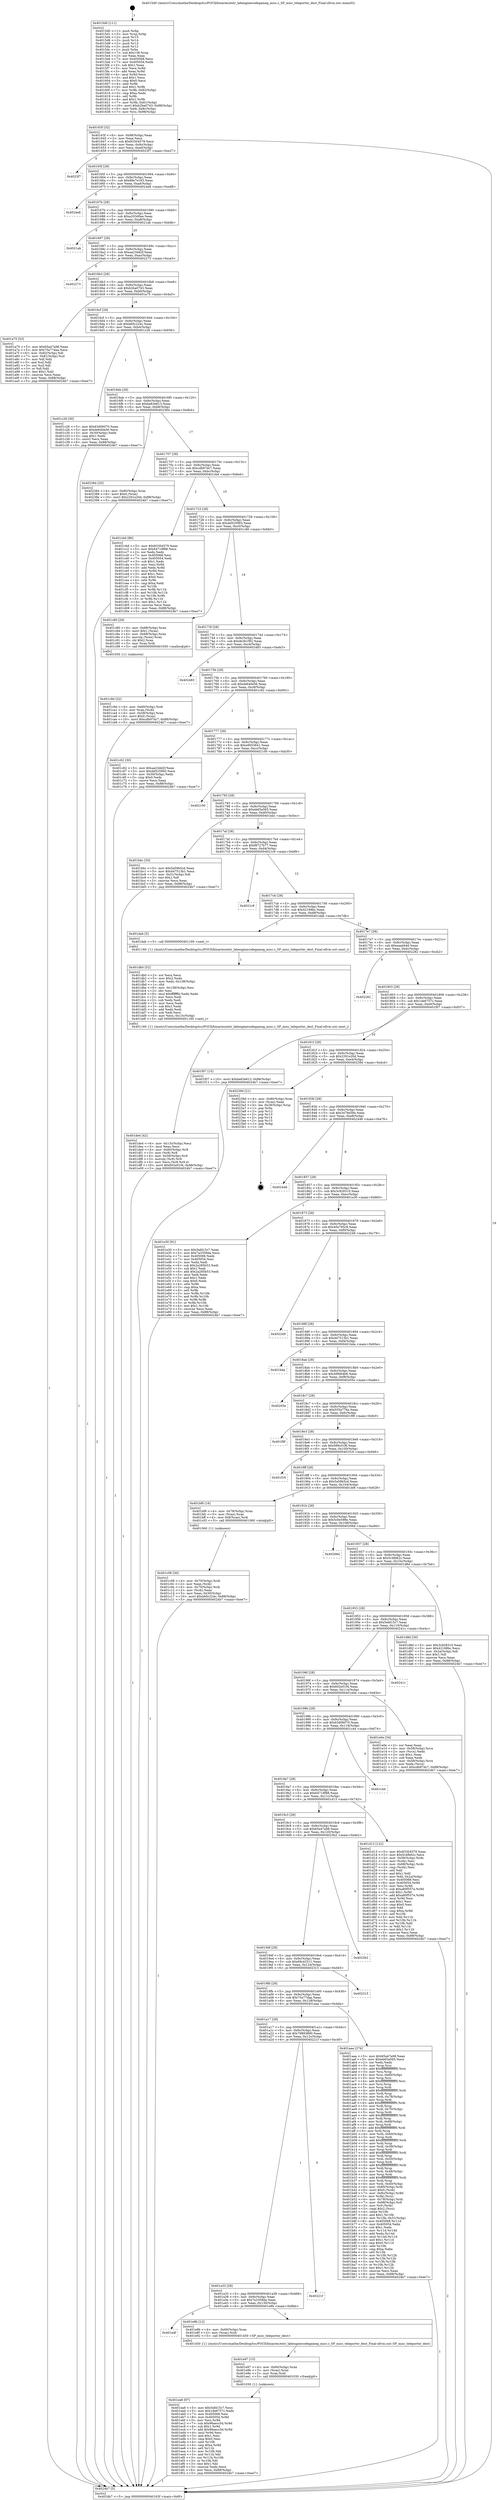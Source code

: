 digraph "0x4015d0" {
  label = "0x4015d0 (/mnt/c/Users/mathe/Desktop/tcc/POCII/binaries/extr_labenginecodegameg_misc.c_SP_misc_teleporter_dest_Final-ollvm.out::main(0))"
  labelloc = "t"
  node[shape=record]

  Entry [label="",width=0.3,height=0.3,shape=circle,fillcolor=black,style=filled]
  "0x40163f" [label="{
     0x40163f [32]\l
     | [instrs]\l
     &nbsp;&nbsp;0x40163f \<+6\>: mov -0x88(%rbp),%eax\l
     &nbsp;&nbsp;0x401645 \<+2\>: mov %eax,%ecx\l
     &nbsp;&nbsp;0x401647 \<+6\>: sub $0x83304579,%ecx\l
     &nbsp;&nbsp;0x40164d \<+6\>: mov %eax,-0x9c(%rbp)\l
     &nbsp;&nbsp;0x401653 \<+6\>: mov %ecx,-0xa0(%rbp)\l
     &nbsp;&nbsp;0x401659 \<+6\>: je 00000000004023f7 \<main+0xe27\>\l
  }"]
  "0x4023f7" [label="{
     0x4023f7\l
  }", style=dashed]
  "0x40165f" [label="{
     0x40165f [28]\l
     | [instrs]\l
     &nbsp;&nbsp;0x40165f \<+5\>: jmp 0000000000401664 \<main+0x94\>\l
     &nbsp;&nbsp;0x401664 \<+6\>: mov -0x9c(%rbp),%eax\l
     &nbsp;&nbsp;0x40166a \<+5\>: sub $0x88e7e163,%eax\l
     &nbsp;&nbsp;0x40166f \<+6\>: mov %eax,-0xa4(%rbp)\l
     &nbsp;&nbsp;0x401675 \<+6\>: je 00000000004024a8 \<main+0xed8\>\l
  }"]
  Exit [label="",width=0.3,height=0.3,shape=circle,fillcolor=black,style=filled,peripheries=2]
  "0x4024a8" [label="{
     0x4024a8\l
  }", style=dashed]
  "0x40167b" [label="{
     0x40167b [28]\l
     | [instrs]\l
     &nbsp;&nbsp;0x40167b \<+5\>: jmp 0000000000401680 \<main+0xb0\>\l
     &nbsp;&nbsp;0x401680 \<+6\>: mov -0x9c(%rbp),%eax\l
     &nbsp;&nbsp;0x401686 \<+5\>: sub $0xa203d0ee,%eax\l
     &nbsp;&nbsp;0x40168b \<+6\>: mov %eax,-0xa8(%rbp)\l
     &nbsp;&nbsp;0x401691 \<+6\>: je 00000000004021ab \<main+0xbdb\>\l
  }"]
  "0x401ea6" [label="{
     0x401ea6 [97]\l
     | [instrs]\l
     &nbsp;&nbsp;0x401ea6 \<+5\>: mov $0x5efd15c7,%ecx\l
     &nbsp;&nbsp;0x401eab \<+5\>: mov $0x1de6757c,%edx\l
     &nbsp;&nbsp;0x401eb0 \<+7\>: mov 0x405068,%esi\l
     &nbsp;&nbsp;0x401eb7 \<+8\>: mov 0x405054,%r8d\l
     &nbsp;&nbsp;0x401ebf \<+3\>: mov %esi,%r9d\l
     &nbsp;&nbsp;0x401ec2 \<+7\>: sub $0x96aecc5d,%r9d\l
     &nbsp;&nbsp;0x401ec9 \<+4\>: sub $0x1,%r9d\l
     &nbsp;&nbsp;0x401ecd \<+7\>: add $0x96aecc5d,%r9d\l
     &nbsp;&nbsp;0x401ed4 \<+4\>: imul %r9d,%esi\l
     &nbsp;&nbsp;0x401ed8 \<+3\>: and $0x1,%esi\l
     &nbsp;&nbsp;0x401edb \<+3\>: cmp $0x0,%esi\l
     &nbsp;&nbsp;0x401ede \<+4\>: sete %r10b\l
     &nbsp;&nbsp;0x401ee2 \<+4\>: cmp $0xa,%r8d\l
     &nbsp;&nbsp;0x401ee6 \<+4\>: setl %r11b\l
     &nbsp;&nbsp;0x401eea \<+3\>: mov %r10b,%bl\l
     &nbsp;&nbsp;0x401eed \<+3\>: and %r11b,%bl\l
     &nbsp;&nbsp;0x401ef0 \<+3\>: xor %r11b,%r10b\l
     &nbsp;&nbsp;0x401ef3 \<+3\>: or %r10b,%bl\l
     &nbsp;&nbsp;0x401ef6 \<+3\>: test $0x1,%bl\l
     &nbsp;&nbsp;0x401ef9 \<+3\>: cmovne %edx,%ecx\l
     &nbsp;&nbsp;0x401efc \<+6\>: mov %ecx,-0x88(%rbp)\l
     &nbsp;&nbsp;0x401f02 \<+5\>: jmp 00000000004024b7 \<main+0xee7\>\l
  }"]
  "0x4021ab" [label="{
     0x4021ab\l
  }", style=dashed]
  "0x401697" [label="{
     0x401697 [28]\l
     | [instrs]\l
     &nbsp;&nbsp;0x401697 \<+5\>: jmp 000000000040169c \<main+0xcc\>\l
     &nbsp;&nbsp;0x40169c \<+6\>: mov -0x9c(%rbp),%eax\l
     &nbsp;&nbsp;0x4016a2 \<+5\>: sub $0xaa23dd2f,%eax\l
     &nbsp;&nbsp;0x4016a7 \<+6\>: mov %eax,-0xac(%rbp)\l
     &nbsp;&nbsp;0x4016ad \<+6\>: je 0000000000402273 \<main+0xca3\>\l
  }"]
  "0x401e97" [label="{
     0x401e97 [15]\l
     | [instrs]\l
     &nbsp;&nbsp;0x401e97 \<+4\>: mov -0x60(%rbp),%rax\l
     &nbsp;&nbsp;0x401e9b \<+3\>: mov (%rax),%rax\l
     &nbsp;&nbsp;0x401e9e \<+3\>: mov %rax,%rdi\l
     &nbsp;&nbsp;0x401ea1 \<+5\>: call 0000000000401030 \<free@plt\>\l
     | [calls]\l
     &nbsp;&nbsp;0x401030 \{1\} (unknown)\l
  }"]
  "0x402273" [label="{
     0x402273\l
  }", style=dashed]
  "0x4016b3" [label="{
     0x4016b3 [28]\l
     | [instrs]\l
     &nbsp;&nbsp;0x4016b3 \<+5\>: jmp 00000000004016b8 \<main+0xe8\>\l
     &nbsp;&nbsp;0x4016b8 \<+6\>: mov -0x9c(%rbp),%eax\l
     &nbsp;&nbsp;0x4016be \<+5\>: sub $0xb2ba0743,%eax\l
     &nbsp;&nbsp;0x4016c3 \<+6\>: mov %eax,-0xb0(%rbp)\l
     &nbsp;&nbsp;0x4016c9 \<+6\>: je 0000000000401a75 \<main+0x4a5\>\l
  }"]
  "0x401a4f" [label="{
     0x401a4f\l
  }", style=dashed]
  "0x401a75" [label="{
     0x401a75 [53]\l
     | [instrs]\l
     &nbsp;&nbsp;0x401a75 \<+5\>: mov $0x65a47a98,%eax\l
     &nbsp;&nbsp;0x401a7a \<+5\>: mov $0x75a77daa,%ecx\l
     &nbsp;&nbsp;0x401a7f \<+6\>: mov -0x82(%rbp),%dl\l
     &nbsp;&nbsp;0x401a85 \<+7\>: mov -0x81(%rbp),%sil\l
     &nbsp;&nbsp;0x401a8c \<+3\>: mov %dl,%dil\l
     &nbsp;&nbsp;0x401a8f \<+3\>: and %sil,%dil\l
     &nbsp;&nbsp;0x401a92 \<+3\>: xor %sil,%dl\l
     &nbsp;&nbsp;0x401a95 \<+3\>: or %dl,%dil\l
     &nbsp;&nbsp;0x401a98 \<+4\>: test $0x1,%dil\l
     &nbsp;&nbsp;0x401a9c \<+3\>: cmovne %ecx,%eax\l
     &nbsp;&nbsp;0x401a9f \<+6\>: mov %eax,-0x88(%rbp)\l
     &nbsp;&nbsp;0x401aa5 \<+5\>: jmp 00000000004024b7 \<main+0xee7\>\l
  }"]
  "0x4016cf" [label="{
     0x4016cf [28]\l
     | [instrs]\l
     &nbsp;&nbsp;0x4016cf \<+5\>: jmp 00000000004016d4 \<main+0x104\>\l
     &nbsp;&nbsp;0x4016d4 \<+6\>: mov -0x9c(%rbp),%eax\l
     &nbsp;&nbsp;0x4016da \<+5\>: sub $0xb60c224c,%eax\l
     &nbsp;&nbsp;0x4016df \<+6\>: mov %eax,-0xb4(%rbp)\l
     &nbsp;&nbsp;0x4016e5 \<+6\>: je 0000000000401c26 \<main+0x656\>\l
  }"]
  "0x4024b7" [label="{
     0x4024b7 [5]\l
     | [instrs]\l
     &nbsp;&nbsp;0x4024b7 \<+5\>: jmp 000000000040163f \<main+0x6f\>\l
  }"]
  "0x4015d0" [label="{
     0x4015d0 [111]\l
     | [instrs]\l
     &nbsp;&nbsp;0x4015d0 \<+1\>: push %rbp\l
     &nbsp;&nbsp;0x4015d1 \<+3\>: mov %rsp,%rbp\l
     &nbsp;&nbsp;0x4015d4 \<+2\>: push %r15\l
     &nbsp;&nbsp;0x4015d6 \<+2\>: push %r14\l
     &nbsp;&nbsp;0x4015d8 \<+2\>: push %r13\l
     &nbsp;&nbsp;0x4015da \<+2\>: push %r12\l
     &nbsp;&nbsp;0x4015dc \<+1\>: push %rbx\l
     &nbsp;&nbsp;0x4015dd \<+7\>: sub $0x138,%rsp\l
     &nbsp;&nbsp;0x4015e4 \<+2\>: xor %eax,%eax\l
     &nbsp;&nbsp;0x4015e6 \<+7\>: mov 0x405068,%ecx\l
     &nbsp;&nbsp;0x4015ed \<+7\>: mov 0x405054,%edx\l
     &nbsp;&nbsp;0x4015f4 \<+3\>: sub $0x1,%eax\l
     &nbsp;&nbsp;0x4015f7 \<+3\>: mov %ecx,%r8d\l
     &nbsp;&nbsp;0x4015fa \<+3\>: add %eax,%r8d\l
     &nbsp;&nbsp;0x4015fd \<+4\>: imul %r8d,%ecx\l
     &nbsp;&nbsp;0x401601 \<+3\>: and $0x1,%ecx\l
     &nbsp;&nbsp;0x401604 \<+3\>: cmp $0x0,%ecx\l
     &nbsp;&nbsp;0x401607 \<+4\>: sete %r9b\l
     &nbsp;&nbsp;0x40160b \<+4\>: and $0x1,%r9b\l
     &nbsp;&nbsp;0x40160f \<+7\>: mov %r9b,-0x82(%rbp)\l
     &nbsp;&nbsp;0x401616 \<+3\>: cmp $0xa,%edx\l
     &nbsp;&nbsp;0x401619 \<+4\>: setl %r9b\l
     &nbsp;&nbsp;0x40161d \<+4\>: and $0x1,%r9b\l
     &nbsp;&nbsp;0x401621 \<+7\>: mov %r9b,-0x81(%rbp)\l
     &nbsp;&nbsp;0x401628 \<+10\>: movl $0xb2ba0743,-0x88(%rbp)\l
     &nbsp;&nbsp;0x401632 \<+6\>: mov %edi,-0x8c(%rbp)\l
     &nbsp;&nbsp;0x401638 \<+7\>: mov %rsi,-0x98(%rbp)\l
  }"]
  "0x401e8b" [label="{
     0x401e8b [12]\l
     | [instrs]\l
     &nbsp;&nbsp;0x401e8b \<+4\>: mov -0x60(%rbp),%rax\l
     &nbsp;&nbsp;0x401e8f \<+3\>: mov (%rax),%rdi\l
     &nbsp;&nbsp;0x401e92 \<+5\>: call 0000000000401450 \<SP_misc_teleporter_dest\>\l
     | [calls]\l
     &nbsp;&nbsp;0x401450 \{1\} (/mnt/c/Users/mathe/Desktop/tcc/POCII/binaries/extr_labenginecodegameg_misc.c_SP_misc_teleporter_dest_Final-ollvm.out::SP_misc_teleporter_dest)\l
  }"]
  "0x401c26" [label="{
     0x401c26 [30]\l
     | [instrs]\l
     &nbsp;&nbsp;0x401c26 \<+5\>: mov $0x63d06070,%eax\l
     &nbsp;&nbsp;0x401c2b \<+5\>: mov $0xde640e56,%ecx\l
     &nbsp;&nbsp;0x401c30 \<+3\>: mov -0x30(%rbp),%edx\l
     &nbsp;&nbsp;0x401c33 \<+3\>: cmp $0x1,%edx\l
     &nbsp;&nbsp;0x401c36 \<+3\>: cmovl %ecx,%eax\l
     &nbsp;&nbsp;0x401c39 \<+6\>: mov %eax,-0x88(%rbp)\l
     &nbsp;&nbsp;0x401c3f \<+5\>: jmp 00000000004024b7 \<main+0xee7\>\l
  }"]
  "0x4016eb" [label="{
     0x4016eb [28]\l
     | [instrs]\l
     &nbsp;&nbsp;0x4016eb \<+5\>: jmp 00000000004016f0 \<main+0x120\>\l
     &nbsp;&nbsp;0x4016f0 \<+6\>: mov -0x9c(%rbp),%eax\l
     &nbsp;&nbsp;0x4016f6 \<+5\>: sub $0xbe63e613,%eax\l
     &nbsp;&nbsp;0x4016fb \<+6\>: mov %eax,-0xb8(%rbp)\l
     &nbsp;&nbsp;0x401701 \<+6\>: je 0000000000402384 \<main+0xdb4\>\l
  }"]
  "0x401a33" [label="{
     0x401a33 [28]\l
     | [instrs]\l
     &nbsp;&nbsp;0x401a33 \<+5\>: jmp 0000000000401a38 \<main+0x468\>\l
     &nbsp;&nbsp;0x401a38 \<+6\>: mov -0x9c(%rbp),%eax\l
     &nbsp;&nbsp;0x401a3e \<+5\>: sub $0x7a3359da,%eax\l
     &nbsp;&nbsp;0x401a43 \<+6\>: mov %eax,-0x130(%rbp)\l
     &nbsp;&nbsp;0x401a49 \<+6\>: je 0000000000401e8b \<main+0x8bb\>\l
  }"]
  "0x402384" [label="{
     0x402384 [25]\l
     | [instrs]\l
     &nbsp;&nbsp;0x402384 \<+4\>: mov -0x80(%rbp),%rax\l
     &nbsp;&nbsp;0x402388 \<+6\>: movl $0x0,(%rax)\l
     &nbsp;&nbsp;0x40238e \<+10\>: movl $0x2291e20d,-0x88(%rbp)\l
     &nbsp;&nbsp;0x402398 \<+5\>: jmp 00000000004024b7 \<main+0xee7\>\l
  }"]
  "0x401707" [label="{
     0x401707 [28]\l
     | [instrs]\l
     &nbsp;&nbsp;0x401707 \<+5\>: jmp 000000000040170c \<main+0x13c\>\l
     &nbsp;&nbsp;0x40170c \<+6\>: mov -0x9c(%rbp),%eax\l
     &nbsp;&nbsp;0x401712 \<+5\>: sub $0xcdb97dc7,%eax\l
     &nbsp;&nbsp;0x401717 \<+6\>: mov %eax,-0xbc(%rbp)\l
     &nbsp;&nbsp;0x40171d \<+6\>: je 0000000000401cbd \<main+0x6ed\>\l
  }"]
  "0x40221f" [label="{
     0x40221f\l
  }", style=dashed]
  "0x401cbd" [label="{
     0x401cbd [86]\l
     | [instrs]\l
     &nbsp;&nbsp;0x401cbd \<+5\>: mov $0x83304579,%eax\l
     &nbsp;&nbsp;0x401cc2 \<+5\>: mov $0x64718f88,%ecx\l
     &nbsp;&nbsp;0x401cc7 \<+2\>: xor %edx,%edx\l
     &nbsp;&nbsp;0x401cc9 \<+7\>: mov 0x405068,%esi\l
     &nbsp;&nbsp;0x401cd0 \<+7\>: mov 0x405054,%edi\l
     &nbsp;&nbsp;0x401cd7 \<+3\>: sub $0x1,%edx\l
     &nbsp;&nbsp;0x401cda \<+3\>: mov %esi,%r8d\l
     &nbsp;&nbsp;0x401cdd \<+3\>: add %edx,%r8d\l
     &nbsp;&nbsp;0x401ce0 \<+4\>: imul %r8d,%esi\l
     &nbsp;&nbsp;0x401ce4 \<+3\>: and $0x1,%esi\l
     &nbsp;&nbsp;0x401ce7 \<+3\>: cmp $0x0,%esi\l
     &nbsp;&nbsp;0x401cea \<+4\>: sete %r9b\l
     &nbsp;&nbsp;0x401cee \<+3\>: cmp $0xa,%edi\l
     &nbsp;&nbsp;0x401cf1 \<+4\>: setl %r10b\l
     &nbsp;&nbsp;0x401cf5 \<+3\>: mov %r9b,%r11b\l
     &nbsp;&nbsp;0x401cf8 \<+3\>: and %r10b,%r11b\l
     &nbsp;&nbsp;0x401cfb \<+3\>: xor %r10b,%r9b\l
     &nbsp;&nbsp;0x401cfe \<+3\>: or %r9b,%r11b\l
     &nbsp;&nbsp;0x401d01 \<+4\>: test $0x1,%r11b\l
     &nbsp;&nbsp;0x401d05 \<+3\>: cmovne %ecx,%eax\l
     &nbsp;&nbsp;0x401d08 \<+6\>: mov %eax,-0x88(%rbp)\l
     &nbsp;&nbsp;0x401d0e \<+5\>: jmp 00000000004024b7 \<main+0xee7\>\l
  }"]
  "0x401723" [label="{
     0x401723 [28]\l
     | [instrs]\l
     &nbsp;&nbsp;0x401723 \<+5\>: jmp 0000000000401728 \<main+0x158\>\l
     &nbsp;&nbsp;0x401728 \<+6\>: mov -0x9c(%rbp),%eax\l
     &nbsp;&nbsp;0x40172e \<+5\>: sub $0xdd525993,%eax\l
     &nbsp;&nbsp;0x401733 \<+6\>: mov %eax,-0xc0(%rbp)\l
     &nbsp;&nbsp;0x401739 \<+6\>: je 0000000000401c80 \<main+0x6b0\>\l
  }"]
  "0x401de4" [label="{
     0x401de4 [42]\l
     | [instrs]\l
     &nbsp;&nbsp;0x401de4 \<+6\>: mov -0x13c(%rbp),%ecx\l
     &nbsp;&nbsp;0x401dea \<+3\>: imul %eax,%ecx\l
     &nbsp;&nbsp;0x401ded \<+4\>: mov -0x60(%rbp),%r8\l
     &nbsp;&nbsp;0x401df1 \<+3\>: mov (%r8),%r8\l
     &nbsp;&nbsp;0x401df4 \<+4\>: mov -0x58(%rbp),%r9\l
     &nbsp;&nbsp;0x401df8 \<+3\>: movslq (%r9),%r9\l
     &nbsp;&nbsp;0x401dfb \<+4\>: mov %ecx,(%r8,%r9,4)\l
     &nbsp;&nbsp;0x401dff \<+10\>: movl $0x602e01f4,-0x88(%rbp)\l
     &nbsp;&nbsp;0x401e09 \<+5\>: jmp 00000000004024b7 \<main+0xee7\>\l
  }"]
  "0x401c80" [label="{
     0x401c80 [29]\l
     | [instrs]\l
     &nbsp;&nbsp;0x401c80 \<+4\>: mov -0x68(%rbp),%rax\l
     &nbsp;&nbsp;0x401c84 \<+6\>: movl $0x1,(%rax)\l
     &nbsp;&nbsp;0x401c8a \<+4\>: mov -0x68(%rbp),%rax\l
     &nbsp;&nbsp;0x401c8e \<+3\>: movslq (%rax),%rax\l
     &nbsp;&nbsp;0x401c91 \<+4\>: shl $0x2,%rax\l
     &nbsp;&nbsp;0x401c95 \<+3\>: mov %rax,%rdi\l
     &nbsp;&nbsp;0x401c98 \<+5\>: call 0000000000401050 \<malloc@plt\>\l
     | [calls]\l
     &nbsp;&nbsp;0x401050 \{1\} (unknown)\l
  }"]
  "0x40173f" [label="{
     0x40173f [28]\l
     | [instrs]\l
     &nbsp;&nbsp;0x40173f \<+5\>: jmp 0000000000401744 \<main+0x174\>\l
     &nbsp;&nbsp;0x401744 \<+6\>: mov -0x9c(%rbp),%eax\l
     &nbsp;&nbsp;0x40174a \<+5\>: sub $0xde3b1f92,%eax\l
     &nbsp;&nbsp;0x40174f \<+6\>: mov %eax,-0xc4(%rbp)\l
     &nbsp;&nbsp;0x401755 \<+6\>: je 0000000000402483 \<main+0xeb3\>\l
  }"]
  "0x401db0" [label="{
     0x401db0 [52]\l
     | [instrs]\l
     &nbsp;&nbsp;0x401db0 \<+2\>: xor %ecx,%ecx\l
     &nbsp;&nbsp;0x401db2 \<+5\>: mov $0x2,%edx\l
     &nbsp;&nbsp;0x401db7 \<+6\>: mov %edx,-0x138(%rbp)\l
     &nbsp;&nbsp;0x401dbd \<+1\>: cltd\l
     &nbsp;&nbsp;0x401dbe \<+6\>: mov -0x138(%rbp),%esi\l
     &nbsp;&nbsp;0x401dc4 \<+2\>: idiv %esi\l
     &nbsp;&nbsp;0x401dc6 \<+6\>: imul $0xfffffffe,%edx,%edx\l
     &nbsp;&nbsp;0x401dcc \<+2\>: mov %ecx,%edi\l
     &nbsp;&nbsp;0x401dce \<+2\>: sub %edx,%edi\l
     &nbsp;&nbsp;0x401dd0 \<+2\>: mov %ecx,%edx\l
     &nbsp;&nbsp;0x401dd2 \<+3\>: sub $0x1,%edx\l
     &nbsp;&nbsp;0x401dd5 \<+2\>: add %edx,%edi\l
     &nbsp;&nbsp;0x401dd7 \<+2\>: sub %edi,%ecx\l
     &nbsp;&nbsp;0x401dd9 \<+6\>: mov %ecx,-0x13c(%rbp)\l
     &nbsp;&nbsp;0x401ddf \<+5\>: call 0000000000401160 \<next_i\>\l
     | [calls]\l
     &nbsp;&nbsp;0x401160 \{1\} (/mnt/c/Users/mathe/Desktop/tcc/POCII/binaries/extr_labenginecodegameg_misc.c_SP_misc_teleporter_dest_Final-ollvm.out::next_i)\l
  }"]
  "0x402483" [label="{
     0x402483\l
  }", style=dashed]
  "0x40175b" [label="{
     0x40175b [28]\l
     | [instrs]\l
     &nbsp;&nbsp;0x40175b \<+5\>: jmp 0000000000401760 \<main+0x190\>\l
     &nbsp;&nbsp;0x401760 \<+6\>: mov -0x9c(%rbp),%eax\l
     &nbsp;&nbsp;0x401766 \<+5\>: sub $0xde640e56,%eax\l
     &nbsp;&nbsp;0x40176b \<+6\>: mov %eax,-0xc8(%rbp)\l
     &nbsp;&nbsp;0x401771 \<+6\>: je 0000000000401c62 \<main+0x692\>\l
  }"]
  "0x401c9d" [label="{
     0x401c9d [32]\l
     | [instrs]\l
     &nbsp;&nbsp;0x401c9d \<+4\>: mov -0x60(%rbp),%rdi\l
     &nbsp;&nbsp;0x401ca1 \<+3\>: mov %rax,(%rdi)\l
     &nbsp;&nbsp;0x401ca4 \<+4\>: mov -0x58(%rbp),%rax\l
     &nbsp;&nbsp;0x401ca8 \<+6\>: movl $0x0,(%rax)\l
     &nbsp;&nbsp;0x401cae \<+10\>: movl $0xcdb97dc7,-0x88(%rbp)\l
     &nbsp;&nbsp;0x401cb8 \<+5\>: jmp 00000000004024b7 \<main+0xee7\>\l
  }"]
  "0x401c62" [label="{
     0x401c62 [30]\l
     | [instrs]\l
     &nbsp;&nbsp;0x401c62 \<+5\>: mov $0xaa23dd2f,%eax\l
     &nbsp;&nbsp;0x401c67 \<+5\>: mov $0xdd525993,%ecx\l
     &nbsp;&nbsp;0x401c6c \<+3\>: mov -0x30(%rbp),%edx\l
     &nbsp;&nbsp;0x401c6f \<+3\>: cmp $0x0,%edx\l
     &nbsp;&nbsp;0x401c72 \<+3\>: cmove %ecx,%eax\l
     &nbsp;&nbsp;0x401c75 \<+6\>: mov %eax,-0x88(%rbp)\l
     &nbsp;&nbsp;0x401c7b \<+5\>: jmp 00000000004024b7 \<main+0xee7\>\l
  }"]
  "0x401777" [label="{
     0x401777 [28]\l
     | [instrs]\l
     &nbsp;&nbsp;0x401777 \<+5\>: jmp 000000000040177c \<main+0x1ac\>\l
     &nbsp;&nbsp;0x40177c \<+6\>: mov -0x9c(%rbp),%eax\l
     &nbsp;&nbsp;0x401782 \<+5\>: sub $0xe9053641,%eax\l
     &nbsp;&nbsp;0x401787 \<+6\>: mov %eax,-0xcc(%rbp)\l
     &nbsp;&nbsp;0x40178d \<+6\>: je 0000000000402100 \<main+0xb30\>\l
  }"]
  "0x401c08" [label="{
     0x401c08 [30]\l
     | [instrs]\l
     &nbsp;&nbsp;0x401c08 \<+4\>: mov -0x70(%rbp),%rdi\l
     &nbsp;&nbsp;0x401c0c \<+2\>: mov %eax,(%rdi)\l
     &nbsp;&nbsp;0x401c0e \<+4\>: mov -0x70(%rbp),%rdi\l
     &nbsp;&nbsp;0x401c12 \<+2\>: mov (%rdi),%eax\l
     &nbsp;&nbsp;0x401c14 \<+3\>: mov %eax,-0x30(%rbp)\l
     &nbsp;&nbsp;0x401c17 \<+10\>: movl $0xb60c224c,-0x88(%rbp)\l
     &nbsp;&nbsp;0x401c21 \<+5\>: jmp 00000000004024b7 \<main+0xee7\>\l
  }"]
  "0x402100" [label="{
     0x402100\l
  }", style=dashed]
  "0x401793" [label="{
     0x401793 [28]\l
     | [instrs]\l
     &nbsp;&nbsp;0x401793 \<+5\>: jmp 0000000000401798 \<main+0x1c8\>\l
     &nbsp;&nbsp;0x401798 \<+6\>: mov -0x9c(%rbp),%eax\l
     &nbsp;&nbsp;0x40179e \<+5\>: sub $0xeb65a565,%eax\l
     &nbsp;&nbsp;0x4017a3 \<+6\>: mov %eax,-0xd0(%rbp)\l
     &nbsp;&nbsp;0x4017a9 \<+6\>: je 0000000000401bbc \<main+0x5ec\>\l
  }"]
  "0x401a17" [label="{
     0x401a17 [28]\l
     | [instrs]\l
     &nbsp;&nbsp;0x401a17 \<+5\>: jmp 0000000000401a1c \<main+0x44c\>\l
     &nbsp;&nbsp;0x401a1c \<+6\>: mov -0x9c(%rbp),%eax\l
     &nbsp;&nbsp;0x401a22 \<+5\>: sub $0x79893890,%eax\l
     &nbsp;&nbsp;0x401a27 \<+6\>: mov %eax,-0x12c(%rbp)\l
     &nbsp;&nbsp;0x401a2d \<+6\>: je 000000000040221f \<main+0xc4f\>\l
  }"]
  "0x401bbc" [label="{
     0x401bbc [30]\l
     | [instrs]\l
     &nbsp;&nbsp;0x401bbc \<+5\>: mov $0x5a59b5cd,%eax\l
     &nbsp;&nbsp;0x401bc1 \<+5\>: mov $0x447513b1,%ecx\l
     &nbsp;&nbsp;0x401bc6 \<+3\>: mov -0x31(%rbp),%dl\l
     &nbsp;&nbsp;0x401bc9 \<+3\>: test $0x1,%dl\l
     &nbsp;&nbsp;0x401bcc \<+3\>: cmovne %ecx,%eax\l
     &nbsp;&nbsp;0x401bcf \<+6\>: mov %eax,-0x88(%rbp)\l
     &nbsp;&nbsp;0x401bd5 \<+5\>: jmp 00000000004024b7 \<main+0xee7\>\l
  }"]
  "0x4017af" [label="{
     0x4017af [28]\l
     | [instrs]\l
     &nbsp;&nbsp;0x4017af \<+5\>: jmp 00000000004017b4 \<main+0x1e4\>\l
     &nbsp;&nbsp;0x4017b4 \<+6\>: mov -0x9c(%rbp),%eax\l
     &nbsp;&nbsp;0x4017ba \<+5\>: sub $0xf8727b77,%eax\l
     &nbsp;&nbsp;0x4017bf \<+6\>: mov %eax,-0xd4(%rbp)\l
     &nbsp;&nbsp;0x4017c5 \<+6\>: je 00000000004021c9 \<main+0xbf9\>\l
  }"]
  "0x401aaa" [label="{
     0x401aaa [274]\l
     | [instrs]\l
     &nbsp;&nbsp;0x401aaa \<+5\>: mov $0x65a47a98,%eax\l
     &nbsp;&nbsp;0x401aaf \<+5\>: mov $0xeb65a565,%ecx\l
     &nbsp;&nbsp;0x401ab4 \<+2\>: xor %edx,%edx\l
     &nbsp;&nbsp;0x401ab6 \<+3\>: mov %rsp,%rsi\l
     &nbsp;&nbsp;0x401ab9 \<+4\>: add $0xfffffffffffffff0,%rsi\l
     &nbsp;&nbsp;0x401abd \<+3\>: mov %rsi,%rsp\l
     &nbsp;&nbsp;0x401ac0 \<+4\>: mov %rsi,-0x80(%rbp)\l
     &nbsp;&nbsp;0x401ac4 \<+3\>: mov %rsp,%rsi\l
     &nbsp;&nbsp;0x401ac7 \<+4\>: add $0xfffffffffffffff0,%rsi\l
     &nbsp;&nbsp;0x401acb \<+3\>: mov %rsi,%rsp\l
     &nbsp;&nbsp;0x401ace \<+3\>: mov %rsp,%rdi\l
     &nbsp;&nbsp;0x401ad1 \<+4\>: add $0xfffffffffffffff0,%rdi\l
     &nbsp;&nbsp;0x401ad5 \<+3\>: mov %rdi,%rsp\l
     &nbsp;&nbsp;0x401ad8 \<+4\>: mov %rdi,-0x78(%rbp)\l
     &nbsp;&nbsp;0x401adc \<+3\>: mov %rsp,%rdi\l
     &nbsp;&nbsp;0x401adf \<+4\>: add $0xfffffffffffffff0,%rdi\l
     &nbsp;&nbsp;0x401ae3 \<+3\>: mov %rdi,%rsp\l
     &nbsp;&nbsp;0x401ae6 \<+4\>: mov %rdi,-0x70(%rbp)\l
     &nbsp;&nbsp;0x401aea \<+3\>: mov %rsp,%rdi\l
     &nbsp;&nbsp;0x401aed \<+4\>: add $0xfffffffffffffff0,%rdi\l
     &nbsp;&nbsp;0x401af1 \<+3\>: mov %rdi,%rsp\l
     &nbsp;&nbsp;0x401af4 \<+4\>: mov %rdi,-0x68(%rbp)\l
     &nbsp;&nbsp;0x401af8 \<+3\>: mov %rsp,%rdi\l
     &nbsp;&nbsp;0x401afb \<+4\>: add $0xfffffffffffffff0,%rdi\l
     &nbsp;&nbsp;0x401aff \<+3\>: mov %rdi,%rsp\l
     &nbsp;&nbsp;0x401b02 \<+4\>: mov %rdi,-0x60(%rbp)\l
     &nbsp;&nbsp;0x401b06 \<+3\>: mov %rsp,%rdi\l
     &nbsp;&nbsp;0x401b09 \<+4\>: add $0xfffffffffffffff0,%rdi\l
     &nbsp;&nbsp;0x401b0d \<+3\>: mov %rdi,%rsp\l
     &nbsp;&nbsp;0x401b10 \<+4\>: mov %rdi,-0x58(%rbp)\l
     &nbsp;&nbsp;0x401b14 \<+3\>: mov %rsp,%rdi\l
     &nbsp;&nbsp;0x401b17 \<+4\>: add $0xfffffffffffffff0,%rdi\l
     &nbsp;&nbsp;0x401b1b \<+3\>: mov %rdi,%rsp\l
     &nbsp;&nbsp;0x401b1e \<+4\>: mov %rdi,-0x50(%rbp)\l
     &nbsp;&nbsp;0x401b22 \<+3\>: mov %rsp,%rdi\l
     &nbsp;&nbsp;0x401b25 \<+4\>: add $0xfffffffffffffff0,%rdi\l
     &nbsp;&nbsp;0x401b29 \<+3\>: mov %rdi,%rsp\l
     &nbsp;&nbsp;0x401b2c \<+4\>: mov %rdi,-0x48(%rbp)\l
     &nbsp;&nbsp;0x401b30 \<+3\>: mov %rsp,%rdi\l
     &nbsp;&nbsp;0x401b33 \<+4\>: add $0xfffffffffffffff0,%rdi\l
     &nbsp;&nbsp;0x401b37 \<+3\>: mov %rdi,%rsp\l
     &nbsp;&nbsp;0x401b3a \<+4\>: mov %rdi,-0x40(%rbp)\l
     &nbsp;&nbsp;0x401b3e \<+4\>: mov -0x80(%rbp),%rdi\l
     &nbsp;&nbsp;0x401b42 \<+6\>: movl $0x0,(%rdi)\l
     &nbsp;&nbsp;0x401b48 \<+7\>: mov -0x8c(%rbp),%r8d\l
     &nbsp;&nbsp;0x401b4f \<+3\>: mov %r8d,(%rsi)\l
     &nbsp;&nbsp;0x401b52 \<+4\>: mov -0x78(%rbp),%rdi\l
     &nbsp;&nbsp;0x401b56 \<+7\>: mov -0x98(%rbp),%r9\l
     &nbsp;&nbsp;0x401b5d \<+3\>: mov %r9,(%rdi)\l
     &nbsp;&nbsp;0x401b60 \<+3\>: cmpl $0x2,(%rsi)\l
     &nbsp;&nbsp;0x401b63 \<+4\>: setne %r10b\l
     &nbsp;&nbsp;0x401b67 \<+4\>: and $0x1,%r10b\l
     &nbsp;&nbsp;0x401b6b \<+4\>: mov %r10b,-0x31(%rbp)\l
     &nbsp;&nbsp;0x401b6f \<+8\>: mov 0x405068,%r11d\l
     &nbsp;&nbsp;0x401b77 \<+7\>: mov 0x405054,%ebx\l
     &nbsp;&nbsp;0x401b7e \<+3\>: sub $0x1,%edx\l
     &nbsp;&nbsp;0x401b81 \<+3\>: mov %r11d,%r14d\l
     &nbsp;&nbsp;0x401b84 \<+3\>: add %edx,%r14d\l
     &nbsp;&nbsp;0x401b87 \<+4\>: imul %r14d,%r11d\l
     &nbsp;&nbsp;0x401b8b \<+4\>: and $0x1,%r11d\l
     &nbsp;&nbsp;0x401b8f \<+4\>: cmp $0x0,%r11d\l
     &nbsp;&nbsp;0x401b93 \<+4\>: sete %r10b\l
     &nbsp;&nbsp;0x401b97 \<+3\>: cmp $0xa,%ebx\l
     &nbsp;&nbsp;0x401b9a \<+4\>: setl %r15b\l
     &nbsp;&nbsp;0x401b9e \<+3\>: mov %r10b,%r12b\l
     &nbsp;&nbsp;0x401ba1 \<+3\>: and %r15b,%r12b\l
     &nbsp;&nbsp;0x401ba4 \<+3\>: xor %r15b,%r10b\l
     &nbsp;&nbsp;0x401ba7 \<+3\>: or %r10b,%r12b\l
     &nbsp;&nbsp;0x401baa \<+4\>: test $0x1,%r12b\l
     &nbsp;&nbsp;0x401bae \<+3\>: cmovne %ecx,%eax\l
     &nbsp;&nbsp;0x401bb1 \<+6\>: mov %eax,-0x88(%rbp)\l
     &nbsp;&nbsp;0x401bb7 \<+5\>: jmp 00000000004024b7 \<main+0xee7\>\l
  }"]
  "0x4021c9" [label="{
     0x4021c9\l
  }", style=dashed]
  "0x4017cb" [label="{
     0x4017cb [28]\l
     | [instrs]\l
     &nbsp;&nbsp;0x4017cb \<+5\>: jmp 00000000004017d0 \<main+0x200\>\l
     &nbsp;&nbsp;0x4017d0 \<+6\>: mov -0x9c(%rbp),%eax\l
     &nbsp;&nbsp;0x4017d6 \<+5\>: sub $0x42168bc,%eax\l
     &nbsp;&nbsp;0x4017db \<+6\>: mov %eax,-0xd8(%rbp)\l
     &nbsp;&nbsp;0x4017e1 \<+6\>: je 0000000000401dab \<main+0x7db\>\l
  }"]
  "0x4019fb" [label="{
     0x4019fb [28]\l
     | [instrs]\l
     &nbsp;&nbsp;0x4019fb \<+5\>: jmp 0000000000401a00 \<main+0x430\>\l
     &nbsp;&nbsp;0x401a00 \<+6\>: mov -0x9c(%rbp),%eax\l
     &nbsp;&nbsp;0x401a06 \<+5\>: sub $0x75a77daa,%eax\l
     &nbsp;&nbsp;0x401a0b \<+6\>: mov %eax,-0x128(%rbp)\l
     &nbsp;&nbsp;0x401a11 \<+6\>: je 0000000000401aaa \<main+0x4da\>\l
  }"]
  "0x401dab" [label="{
     0x401dab [5]\l
     | [instrs]\l
     &nbsp;&nbsp;0x401dab \<+5\>: call 0000000000401160 \<next_i\>\l
     | [calls]\l
     &nbsp;&nbsp;0x401160 \{1\} (/mnt/c/Users/mathe/Desktop/tcc/POCII/binaries/extr_labenginecodegameg_misc.c_SP_misc_teleporter_dest_Final-ollvm.out::next_i)\l
  }"]
  "0x4017e7" [label="{
     0x4017e7 [28]\l
     | [instrs]\l
     &nbsp;&nbsp;0x4017e7 \<+5\>: jmp 00000000004017ec \<main+0x21c\>\l
     &nbsp;&nbsp;0x4017ec \<+6\>: mov -0x9c(%rbp),%eax\l
     &nbsp;&nbsp;0x4017f2 \<+5\>: sub $0xeaad44d,%eax\l
     &nbsp;&nbsp;0x4017f7 \<+6\>: mov %eax,-0xdc(%rbp)\l
     &nbsp;&nbsp;0x4017fd \<+6\>: je 0000000000402282 \<main+0xcb2\>\l
  }"]
  "0x402315" [label="{
     0x402315\l
  }", style=dashed]
  "0x402282" [label="{
     0x402282\l
  }", style=dashed]
  "0x401803" [label="{
     0x401803 [28]\l
     | [instrs]\l
     &nbsp;&nbsp;0x401803 \<+5\>: jmp 0000000000401808 \<main+0x238\>\l
     &nbsp;&nbsp;0x401808 \<+6\>: mov -0x9c(%rbp),%eax\l
     &nbsp;&nbsp;0x40180e \<+5\>: sub $0x1de6757c,%eax\l
     &nbsp;&nbsp;0x401813 \<+6\>: mov %eax,-0xe0(%rbp)\l
     &nbsp;&nbsp;0x401819 \<+6\>: je 0000000000401f07 \<main+0x937\>\l
  }"]
  "0x4019df" [label="{
     0x4019df [28]\l
     | [instrs]\l
     &nbsp;&nbsp;0x4019df \<+5\>: jmp 00000000004019e4 \<main+0x414\>\l
     &nbsp;&nbsp;0x4019e4 \<+6\>: mov -0x9c(%rbp),%eax\l
     &nbsp;&nbsp;0x4019ea \<+5\>: sub $0x69c42511,%eax\l
     &nbsp;&nbsp;0x4019ef \<+6\>: mov %eax,-0x124(%rbp)\l
     &nbsp;&nbsp;0x4019f5 \<+6\>: je 0000000000402315 \<main+0xd45\>\l
  }"]
  "0x401f07" [label="{
     0x401f07 [15]\l
     | [instrs]\l
     &nbsp;&nbsp;0x401f07 \<+10\>: movl $0xbe63e613,-0x88(%rbp)\l
     &nbsp;&nbsp;0x401f11 \<+5\>: jmp 00000000004024b7 \<main+0xee7\>\l
  }"]
  "0x40181f" [label="{
     0x40181f [28]\l
     | [instrs]\l
     &nbsp;&nbsp;0x40181f \<+5\>: jmp 0000000000401824 \<main+0x254\>\l
     &nbsp;&nbsp;0x401824 \<+6\>: mov -0x9c(%rbp),%eax\l
     &nbsp;&nbsp;0x40182a \<+5\>: sub $0x2291e20d,%eax\l
     &nbsp;&nbsp;0x40182f \<+6\>: mov %eax,-0xe4(%rbp)\l
     &nbsp;&nbsp;0x401835 \<+6\>: je 000000000040239d \<main+0xdcd\>\l
  }"]
  "0x4023b2" [label="{
     0x4023b2\l
  }", style=dashed]
  "0x40239d" [label="{
     0x40239d [21]\l
     | [instrs]\l
     &nbsp;&nbsp;0x40239d \<+4\>: mov -0x80(%rbp),%rax\l
     &nbsp;&nbsp;0x4023a1 \<+2\>: mov (%rax),%eax\l
     &nbsp;&nbsp;0x4023a3 \<+4\>: lea -0x28(%rbp),%rsp\l
     &nbsp;&nbsp;0x4023a7 \<+1\>: pop %rbx\l
     &nbsp;&nbsp;0x4023a8 \<+2\>: pop %r12\l
     &nbsp;&nbsp;0x4023aa \<+2\>: pop %r13\l
     &nbsp;&nbsp;0x4023ac \<+2\>: pop %r14\l
     &nbsp;&nbsp;0x4023ae \<+2\>: pop %r15\l
     &nbsp;&nbsp;0x4023b0 \<+1\>: pop %rbp\l
     &nbsp;&nbsp;0x4023b1 \<+1\>: ret\l
  }"]
  "0x40183b" [label="{
     0x40183b [28]\l
     | [instrs]\l
     &nbsp;&nbsp;0x40183b \<+5\>: jmp 0000000000401840 \<main+0x270\>\l
     &nbsp;&nbsp;0x401840 \<+6\>: mov -0x9c(%rbp),%eax\l
     &nbsp;&nbsp;0x401846 \<+5\>: sub $0x3478e58e,%eax\l
     &nbsp;&nbsp;0x40184b \<+6\>: mov %eax,-0xe8(%rbp)\l
     &nbsp;&nbsp;0x401851 \<+6\>: je 0000000000402446 \<main+0xe76\>\l
  }"]
  "0x4019c3" [label="{
     0x4019c3 [28]\l
     | [instrs]\l
     &nbsp;&nbsp;0x4019c3 \<+5\>: jmp 00000000004019c8 \<main+0x3f8\>\l
     &nbsp;&nbsp;0x4019c8 \<+6\>: mov -0x9c(%rbp),%eax\l
     &nbsp;&nbsp;0x4019ce \<+5\>: sub $0x65a47a98,%eax\l
     &nbsp;&nbsp;0x4019d3 \<+6\>: mov %eax,-0x120(%rbp)\l
     &nbsp;&nbsp;0x4019d9 \<+6\>: je 00000000004023b2 \<main+0xde2\>\l
  }"]
  "0x402446" [label="{
     0x402446\l
  }", style=dashed]
  "0x401857" [label="{
     0x401857 [28]\l
     | [instrs]\l
     &nbsp;&nbsp;0x401857 \<+5\>: jmp 000000000040185c \<main+0x28c\>\l
     &nbsp;&nbsp;0x40185c \<+6\>: mov -0x9c(%rbp),%eax\l
     &nbsp;&nbsp;0x401862 \<+5\>: sub $0x3c928310,%eax\l
     &nbsp;&nbsp;0x401867 \<+6\>: mov %eax,-0xec(%rbp)\l
     &nbsp;&nbsp;0x40186d \<+6\>: je 0000000000401e30 \<main+0x860\>\l
  }"]
  "0x401d13" [label="{
     0x401d13 [122]\l
     | [instrs]\l
     &nbsp;&nbsp;0x401d13 \<+5\>: mov $0x83304579,%eax\l
     &nbsp;&nbsp;0x401d18 \<+5\>: mov $0x5c4fb62c,%ecx\l
     &nbsp;&nbsp;0x401d1d \<+4\>: mov -0x58(%rbp),%rdx\l
     &nbsp;&nbsp;0x401d21 \<+2\>: mov (%rdx),%esi\l
     &nbsp;&nbsp;0x401d23 \<+4\>: mov -0x68(%rbp),%rdx\l
     &nbsp;&nbsp;0x401d27 \<+2\>: cmp (%rdx),%esi\l
     &nbsp;&nbsp;0x401d29 \<+4\>: setl %dil\l
     &nbsp;&nbsp;0x401d2d \<+4\>: and $0x1,%dil\l
     &nbsp;&nbsp;0x401d31 \<+4\>: mov %dil,-0x2a(%rbp)\l
     &nbsp;&nbsp;0x401d35 \<+7\>: mov 0x405068,%esi\l
     &nbsp;&nbsp;0x401d3c \<+8\>: mov 0x405054,%r8d\l
     &nbsp;&nbsp;0x401d44 \<+3\>: mov %esi,%r9d\l
     &nbsp;&nbsp;0x401d47 \<+7\>: sub $0xa80f557e,%r9d\l
     &nbsp;&nbsp;0x401d4e \<+4\>: sub $0x1,%r9d\l
     &nbsp;&nbsp;0x401d52 \<+7\>: add $0xa80f557e,%r9d\l
     &nbsp;&nbsp;0x401d59 \<+4\>: imul %r9d,%esi\l
     &nbsp;&nbsp;0x401d5d \<+3\>: and $0x1,%esi\l
     &nbsp;&nbsp;0x401d60 \<+3\>: cmp $0x0,%esi\l
     &nbsp;&nbsp;0x401d63 \<+4\>: sete %dil\l
     &nbsp;&nbsp;0x401d67 \<+4\>: cmp $0xa,%r8d\l
     &nbsp;&nbsp;0x401d6b \<+4\>: setl %r10b\l
     &nbsp;&nbsp;0x401d6f \<+3\>: mov %dil,%r11b\l
     &nbsp;&nbsp;0x401d72 \<+3\>: and %r10b,%r11b\l
     &nbsp;&nbsp;0x401d75 \<+3\>: xor %r10b,%dil\l
     &nbsp;&nbsp;0x401d78 \<+3\>: or %dil,%r11b\l
     &nbsp;&nbsp;0x401d7b \<+4\>: test $0x1,%r11b\l
     &nbsp;&nbsp;0x401d7f \<+3\>: cmovne %ecx,%eax\l
     &nbsp;&nbsp;0x401d82 \<+6\>: mov %eax,-0x88(%rbp)\l
     &nbsp;&nbsp;0x401d88 \<+5\>: jmp 00000000004024b7 \<main+0xee7\>\l
  }"]
  "0x401e30" [label="{
     0x401e30 [91]\l
     | [instrs]\l
     &nbsp;&nbsp;0x401e30 \<+5\>: mov $0x5efd15c7,%eax\l
     &nbsp;&nbsp;0x401e35 \<+5\>: mov $0x7a3359da,%ecx\l
     &nbsp;&nbsp;0x401e3a \<+7\>: mov 0x405068,%edx\l
     &nbsp;&nbsp;0x401e41 \<+7\>: mov 0x405054,%esi\l
     &nbsp;&nbsp;0x401e48 \<+2\>: mov %edx,%edi\l
     &nbsp;&nbsp;0x401e4a \<+6\>: sub $0x2a285b53,%edi\l
     &nbsp;&nbsp;0x401e50 \<+3\>: sub $0x1,%edi\l
     &nbsp;&nbsp;0x401e53 \<+6\>: add $0x2a285b53,%edi\l
     &nbsp;&nbsp;0x401e59 \<+3\>: imul %edi,%edx\l
     &nbsp;&nbsp;0x401e5c \<+3\>: and $0x1,%edx\l
     &nbsp;&nbsp;0x401e5f \<+3\>: cmp $0x0,%edx\l
     &nbsp;&nbsp;0x401e62 \<+4\>: sete %r8b\l
     &nbsp;&nbsp;0x401e66 \<+3\>: cmp $0xa,%esi\l
     &nbsp;&nbsp;0x401e69 \<+4\>: setl %r9b\l
     &nbsp;&nbsp;0x401e6d \<+3\>: mov %r8b,%r10b\l
     &nbsp;&nbsp;0x401e70 \<+3\>: and %r9b,%r10b\l
     &nbsp;&nbsp;0x401e73 \<+3\>: xor %r9b,%r8b\l
     &nbsp;&nbsp;0x401e76 \<+3\>: or %r8b,%r10b\l
     &nbsp;&nbsp;0x401e79 \<+4\>: test $0x1,%r10b\l
     &nbsp;&nbsp;0x401e7d \<+3\>: cmovne %ecx,%eax\l
     &nbsp;&nbsp;0x401e80 \<+6\>: mov %eax,-0x88(%rbp)\l
     &nbsp;&nbsp;0x401e86 \<+5\>: jmp 00000000004024b7 \<main+0xee7\>\l
  }"]
  "0x401873" [label="{
     0x401873 [28]\l
     | [instrs]\l
     &nbsp;&nbsp;0x401873 \<+5\>: jmp 0000000000401878 \<main+0x2a8\>\l
     &nbsp;&nbsp;0x401878 \<+6\>: mov -0x9c(%rbp),%eax\l
     &nbsp;&nbsp;0x40187e \<+5\>: sub $0x40e765c9,%eax\l
     &nbsp;&nbsp;0x401883 \<+6\>: mov %eax,-0xf0(%rbp)\l
     &nbsp;&nbsp;0x401889 \<+6\>: je 0000000000402249 \<main+0xc79\>\l
  }"]
  "0x4019a7" [label="{
     0x4019a7 [28]\l
     | [instrs]\l
     &nbsp;&nbsp;0x4019a7 \<+5\>: jmp 00000000004019ac \<main+0x3dc\>\l
     &nbsp;&nbsp;0x4019ac \<+6\>: mov -0x9c(%rbp),%eax\l
     &nbsp;&nbsp;0x4019b2 \<+5\>: sub $0x64718f88,%eax\l
     &nbsp;&nbsp;0x4019b7 \<+6\>: mov %eax,-0x11c(%rbp)\l
     &nbsp;&nbsp;0x4019bd \<+6\>: je 0000000000401d13 \<main+0x743\>\l
  }"]
  "0x402249" [label="{
     0x402249\l
  }", style=dashed]
  "0x40188f" [label="{
     0x40188f [28]\l
     | [instrs]\l
     &nbsp;&nbsp;0x40188f \<+5\>: jmp 0000000000401894 \<main+0x2c4\>\l
     &nbsp;&nbsp;0x401894 \<+6\>: mov -0x9c(%rbp),%eax\l
     &nbsp;&nbsp;0x40189a \<+5\>: sub $0x447513b1,%eax\l
     &nbsp;&nbsp;0x40189f \<+6\>: mov %eax,-0xf4(%rbp)\l
     &nbsp;&nbsp;0x4018a5 \<+6\>: je 0000000000401bda \<main+0x60a\>\l
  }"]
  "0x401c44" [label="{
     0x401c44\l
  }", style=dashed]
  "0x401bda" [label="{
     0x401bda\l
  }", style=dashed]
  "0x4018ab" [label="{
     0x4018ab [28]\l
     | [instrs]\l
     &nbsp;&nbsp;0x4018ab \<+5\>: jmp 00000000004018b0 \<main+0x2e0\>\l
     &nbsp;&nbsp;0x4018b0 \<+6\>: mov -0x9c(%rbp),%eax\l
     &nbsp;&nbsp;0x4018b6 \<+5\>: sub $0x49fd64b6,%eax\l
     &nbsp;&nbsp;0x4018bb \<+6\>: mov %eax,-0xf8(%rbp)\l
     &nbsp;&nbsp;0x4018c1 \<+6\>: je 000000000040205e \<main+0xa8e\>\l
  }"]
  "0x40198b" [label="{
     0x40198b [28]\l
     | [instrs]\l
     &nbsp;&nbsp;0x40198b \<+5\>: jmp 0000000000401990 \<main+0x3c0\>\l
     &nbsp;&nbsp;0x401990 \<+6\>: mov -0x9c(%rbp),%eax\l
     &nbsp;&nbsp;0x401996 \<+5\>: sub $0x63d06070,%eax\l
     &nbsp;&nbsp;0x40199b \<+6\>: mov %eax,-0x118(%rbp)\l
     &nbsp;&nbsp;0x4019a1 \<+6\>: je 0000000000401c44 \<main+0x674\>\l
  }"]
  "0x40205e" [label="{
     0x40205e\l
  }", style=dashed]
  "0x4018c7" [label="{
     0x4018c7 [28]\l
     | [instrs]\l
     &nbsp;&nbsp;0x4018c7 \<+5\>: jmp 00000000004018cc \<main+0x2fc\>\l
     &nbsp;&nbsp;0x4018cc \<+6\>: mov -0x9c(%rbp),%eax\l
     &nbsp;&nbsp;0x4018d2 \<+5\>: sub $0x555a776a,%eax\l
     &nbsp;&nbsp;0x4018d7 \<+6\>: mov %eax,-0xfc(%rbp)\l
     &nbsp;&nbsp;0x4018dd \<+6\>: je 0000000000401f9f \<main+0x9cf\>\l
  }"]
  "0x401e0e" [label="{
     0x401e0e [34]\l
     | [instrs]\l
     &nbsp;&nbsp;0x401e0e \<+2\>: xor %eax,%eax\l
     &nbsp;&nbsp;0x401e10 \<+4\>: mov -0x58(%rbp),%rcx\l
     &nbsp;&nbsp;0x401e14 \<+2\>: mov (%rcx),%edx\l
     &nbsp;&nbsp;0x401e16 \<+3\>: sub $0x1,%eax\l
     &nbsp;&nbsp;0x401e19 \<+2\>: sub %eax,%edx\l
     &nbsp;&nbsp;0x401e1b \<+4\>: mov -0x58(%rbp),%rcx\l
     &nbsp;&nbsp;0x401e1f \<+2\>: mov %edx,(%rcx)\l
     &nbsp;&nbsp;0x401e21 \<+10\>: movl $0xcdb97dc7,-0x88(%rbp)\l
     &nbsp;&nbsp;0x401e2b \<+5\>: jmp 00000000004024b7 \<main+0xee7\>\l
  }"]
  "0x401f9f" [label="{
     0x401f9f\l
  }", style=dashed]
  "0x4018e3" [label="{
     0x4018e3 [28]\l
     | [instrs]\l
     &nbsp;&nbsp;0x4018e3 \<+5\>: jmp 00000000004018e8 \<main+0x318\>\l
     &nbsp;&nbsp;0x4018e8 \<+6\>: mov -0x9c(%rbp),%eax\l
     &nbsp;&nbsp;0x4018ee \<+5\>: sub $0x589c01f6,%eax\l
     &nbsp;&nbsp;0x4018f3 \<+6\>: mov %eax,-0x100(%rbp)\l
     &nbsp;&nbsp;0x4018f9 \<+6\>: je 0000000000401f16 \<main+0x946\>\l
  }"]
  "0x40196f" [label="{
     0x40196f [28]\l
     | [instrs]\l
     &nbsp;&nbsp;0x40196f \<+5\>: jmp 0000000000401974 \<main+0x3a4\>\l
     &nbsp;&nbsp;0x401974 \<+6\>: mov -0x9c(%rbp),%eax\l
     &nbsp;&nbsp;0x40197a \<+5\>: sub $0x602e01f4,%eax\l
     &nbsp;&nbsp;0x40197f \<+6\>: mov %eax,-0x114(%rbp)\l
     &nbsp;&nbsp;0x401985 \<+6\>: je 0000000000401e0e \<main+0x83e\>\l
  }"]
  "0x401f16" [label="{
     0x401f16\l
  }", style=dashed]
  "0x4018ff" [label="{
     0x4018ff [28]\l
     | [instrs]\l
     &nbsp;&nbsp;0x4018ff \<+5\>: jmp 0000000000401904 \<main+0x334\>\l
     &nbsp;&nbsp;0x401904 \<+6\>: mov -0x9c(%rbp),%eax\l
     &nbsp;&nbsp;0x40190a \<+5\>: sub $0x5a59b5cd,%eax\l
     &nbsp;&nbsp;0x40190f \<+6\>: mov %eax,-0x104(%rbp)\l
     &nbsp;&nbsp;0x401915 \<+6\>: je 0000000000401bf8 \<main+0x628\>\l
  }"]
  "0x40241c" [label="{
     0x40241c\l
  }", style=dashed]
  "0x401bf8" [label="{
     0x401bf8 [16]\l
     | [instrs]\l
     &nbsp;&nbsp;0x401bf8 \<+4\>: mov -0x78(%rbp),%rax\l
     &nbsp;&nbsp;0x401bfc \<+3\>: mov (%rax),%rax\l
     &nbsp;&nbsp;0x401bff \<+4\>: mov 0x8(%rax),%rdi\l
     &nbsp;&nbsp;0x401c03 \<+5\>: call 0000000000401060 \<atoi@plt\>\l
     | [calls]\l
     &nbsp;&nbsp;0x401060 \{1\} (unknown)\l
  }"]
  "0x40191b" [label="{
     0x40191b [28]\l
     | [instrs]\l
     &nbsp;&nbsp;0x40191b \<+5\>: jmp 0000000000401920 \<main+0x350\>\l
     &nbsp;&nbsp;0x401920 \<+6\>: mov -0x9c(%rbp),%eax\l
     &nbsp;&nbsp;0x401926 \<+5\>: sub $0x5c0e598e,%eax\l
     &nbsp;&nbsp;0x40192b \<+6\>: mov %eax,-0x108(%rbp)\l
     &nbsp;&nbsp;0x401931 \<+6\>: je 000000000040206d \<main+0xa9d\>\l
  }"]
  "0x401953" [label="{
     0x401953 [28]\l
     | [instrs]\l
     &nbsp;&nbsp;0x401953 \<+5\>: jmp 0000000000401958 \<main+0x388\>\l
     &nbsp;&nbsp;0x401958 \<+6\>: mov -0x9c(%rbp),%eax\l
     &nbsp;&nbsp;0x40195e \<+5\>: sub $0x5efd15c7,%eax\l
     &nbsp;&nbsp;0x401963 \<+6\>: mov %eax,-0x110(%rbp)\l
     &nbsp;&nbsp;0x401969 \<+6\>: je 000000000040241c \<main+0xe4c\>\l
  }"]
  "0x40206d" [label="{
     0x40206d\l
  }", style=dashed]
  "0x401937" [label="{
     0x401937 [28]\l
     | [instrs]\l
     &nbsp;&nbsp;0x401937 \<+5\>: jmp 000000000040193c \<main+0x36c\>\l
     &nbsp;&nbsp;0x40193c \<+6\>: mov -0x9c(%rbp),%eax\l
     &nbsp;&nbsp;0x401942 \<+5\>: sub $0x5c4fb62c,%eax\l
     &nbsp;&nbsp;0x401947 \<+6\>: mov %eax,-0x10c(%rbp)\l
     &nbsp;&nbsp;0x40194d \<+6\>: je 0000000000401d8d \<main+0x7bd\>\l
  }"]
  "0x401d8d" [label="{
     0x401d8d [30]\l
     | [instrs]\l
     &nbsp;&nbsp;0x401d8d \<+5\>: mov $0x3c928310,%eax\l
     &nbsp;&nbsp;0x401d92 \<+5\>: mov $0x42168bc,%ecx\l
     &nbsp;&nbsp;0x401d97 \<+3\>: mov -0x2a(%rbp),%dl\l
     &nbsp;&nbsp;0x401d9a \<+3\>: test $0x1,%dl\l
     &nbsp;&nbsp;0x401d9d \<+3\>: cmovne %ecx,%eax\l
     &nbsp;&nbsp;0x401da0 \<+6\>: mov %eax,-0x88(%rbp)\l
     &nbsp;&nbsp;0x401da6 \<+5\>: jmp 00000000004024b7 \<main+0xee7\>\l
  }"]
  Entry -> "0x4015d0" [label=" 1"]
  "0x40163f" -> "0x4023f7" [label=" 0"]
  "0x40163f" -> "0x40165f" [label=" 20"]
  "0x40239d" -> Exit [label=" 1"]
  "0x40165f" -> "0x4024a8" [label=" 0"]
  "0x40165f" -> "0x40167b" [label=" 20"]
  "0x402384" -> "0x4024b7" [label=" 1"]
  "0x40167b" -> "0x4021ab" [label=" 0"]
  "0x40167b" -> "0x401697" [label=" 20"]
  "0x401f07" -> "0x4024b7" [label=" 1"]
  "0x401697" -> "0x402273" [label=" 0"]
  "0x401697" -> "0x4016b3" [label=" 20"]
  "0x401ea6" -> "0x4024b7" [label=" 1"]
  "0x4016b3" -> "0x401a75" [label=" 1"]
  "0x4016b3" -> "0x4016cf" [label=" 19"]
  "0x401a75" -> "0x4024b7" [label=" 1"]
  "0x4015d0" -> "0x40163f" [label=" 1"]
  "0x4024b7" -> "0x40163f" [label=" 19"]
  "0x401e97" -> "0x401ea6" [label=" 1"]
  "0x4016cf" -> "0x401c26" [label=" 1"]
  "0x4016cf" -> "0x4016eb" [label=" 18"]
  "0x401e8b" -> "0x401e97" [label=" 1"]
  "0x4016eb" -> "0x402384" [label=" 1"]
  "0x4016eb" -> "0x401707" [label=" 17"]
  "0x401a33" -> "0x401e8b" [label=" 1"]
  "0x401707" -> "0x401cbd" [label=" 2"]
  "0x401707" -> "0x401723" [label=" 15"]
  "0x401a33" -> "0x401a4f" [label=" 0"]
  "0x401723" -> "0x401c80" [label=" 1"]
  "0x401723" -> "0x40173f" [label=" 14"]
  "0x401a17" -> "0x40221f" [label=" 0"]
  "0x40173f" -> "0x402483" [label=" 0"]
  "0x40173f" -> "0x40175b" [label=" 14"]
  "0x401a17" -> "0x401a33" [label=" 1"]
  "0x40175b" -> "0x401c62" [label=" 1"]
  "0x40175b" -> "0x401777" [label=" 13"]
  "0x401e30" -> "0x4024b7" [label=" 1"]
  "0x401777" -> "0x402100" [label=" 0"]
  "0x401777" -> "0x401793" [label=" 13"]
  "0x401e0e" -> "0x4024b7" [label=" 1"]
  "0x401793" -> "0x401bbc" [label=" 1"]
  "0x401793" -> "0x4017af" [label=" 12"]
  "0x401db0" -> "0x401de4" [label=" 1"]
  "0x4017af" -> "0x4021c9" [label=" 0"]
  "0x4017af" -> "0x4017cb" [label=" 12"]
  "0x401dab" -> "0x401db0" [label=" 1"]
  "0x4017cb" -> "0x401dab" [label=" 1"]
  "0x4017cb" -> "0x4017e7" [label=" 11"]
  "0x401d13" -> "0x4024b7" [label=" 2"]
  "0x4017e7" -> "0x402282" [label=" 0"]
  "0x4017e7" -> "0x401803" [label=" 11"]
  "0x401cbd" -> "0x4024b7" [label=" 2"]
  "0x401803" -> "0x401f07" [label=" 1"]
  "0x401803" -> "0x40181f" [label=" 10"]
  "0x401c80" -> "0x401c9d" [label=" 1"]
  "0x40181f" -> "0x40239d" [label=" 1"]
  "0x40181f" -> "0x40183b" [label=" 9"]
  "0x401c62" -> "0x4024b7" [label=" 1"]
  "0x40183b" -> "0x402446" [label=" 0"]
  "0x40183b" -> "0x401857" [label=" 9"]
  "0x401c08" -> "0x4024b7" [label=" 1"]
  "0x401857" -> "0x401e30" [label=" 1"]
  "0x401857" -> "0x401873" [label=" 8"]
  "0x401bf8" -> "0x401c08" [label=" 1"]
  "0x401873" -> "0x402249" [label=" 0"]
  "0x401873" -> "0x40188f" [label=" 8"]
  "0x401aaa" -> "0x4024b7" [label=" 1"]
  "0x40188f" -> "0x401bda" [label=" 0"]
  "0x40188f" -> "0x4018ab" [label=" 8"]
  "0x401de4" -> "0x4024b7" [label=" 1"]
  "0x4018ab" -> "0x40205e" [label=" 0"]
  "0x4018ab" -> "0x4018c7" [label=" 8"]
  "0x4019fb" -> "0x401aaa" [label=" 1"]
  "0x4018c7" -> "0x401f9f" [label=" 0"]
  "0x4018c7" -> "0x4018e3" [label=" 8"]
  "0x401d8d" -> "0x4024b7" [label=" 2"]
  "0x4018e3" -> "0x401f16" [label=" 0"]
  "0x4018e3" -> "0x4018ff" [label=" 8"]
  "0x4019df" -> "0x402315" [label=" 0"]
  "0x4018ff" -> "0x401bf8" [label=" 1"]
  "0x4018ff" -> "0x40191b" [label=" 7"]
  "0x401c9d" -> "0x4024b7" [label=" 1"]
  "0x40191b" -> "0x40206d" [label=" 0"]
  "0x40191b" -> "0x401937" [label=" 7"]
  "0x4019c3" -> "0x4023b2" [label=" 0"]
  "0x401937" -> "0x401d8d" [label=" 2"]
  "0x401937" -> "0x401953" [label=" 5"]
  "0x4019c3" -> "0x4019df" [label=" 2"]
  "0x401953" -> "0x40241c" [label=" 0"]
  "0x401953" -> "0x40196f" [label=" 5"]
  "0x4019df" -> "0x4019fb" [label=" 2"]
  "0x40196f" -> "0x401e0e" [label=" 1"]
  "0x40196f" -> "0x40198b" [label=" 4"]
  "0x4019fb" -> "0x401a17" [label=" 1"]
  "0x40198b" -> "0x401c44" [label=" 0"]
  "0x40198b" -> "0x4019a7" [label=" 4"]
  "0x401bbc" -> "0x4024b7" [label=" 1"]
  "0x4019a7" -> "0x401d13" [label=" 2"]
  "0x4019a7" -> "0x4019c3" [label=" 2"]
  "0x401c26" -> "0x4024b7" [label=" 1"]
}
